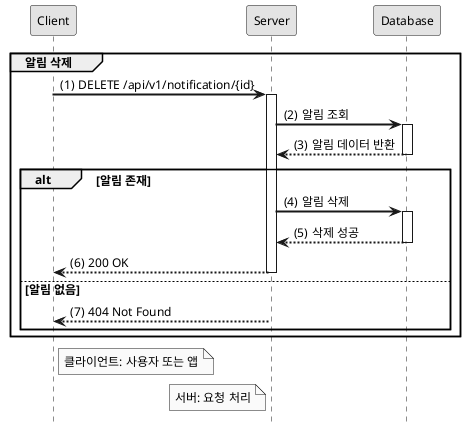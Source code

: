 @startuml
hide footbox
autoactivate on
skinparam monochrome true
skinparam shadowing false
skinparam defaultFontSize 12
skinparam defaultFontName Arial
skinparam sequenceArrowThickness 2

participant "Client" as C
participant "Server" as S
participant "Database" as DB

group 알림 삭제
    autonumber 1 "(0)"
    C -> S: DELETE /api/v1/notification/{id}
    S -> DB: 알림 조회
    DB --> S: 알림 데이터 반환
    alt 알림 존재
        S -> DB: 알림 삭제
        DB --> S: 삭제 성공
        S --> C: 200 OK
    else 알림 없음
        S --> C: 404 Not Found
    end
end

note right of C: 클라이언트: 사용자 또는 앱
note left of S: 서버: 요청 처리
@enduml